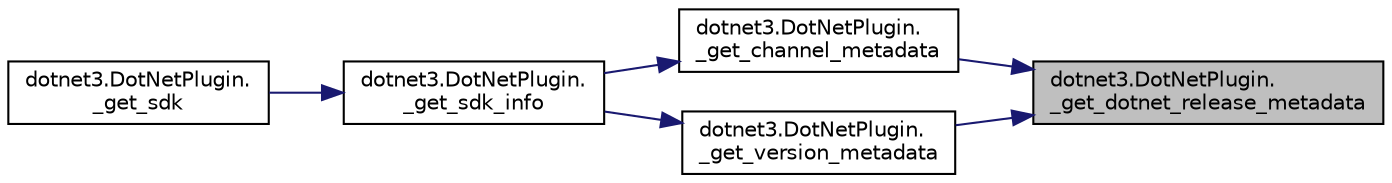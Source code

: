 digraph "dotnet3.DotNetPlugin._get_dotnet_release_metadata"
{
 // LATEX_PDF_SIZE
  edge [fontname="Helvetica",fontsize="10",labelfontname="Helvetica",labelfontsize="10"];
  node [fontname="Helvetica",fontsize="10",shape=record];
  rankdir="RL";
  Node1 [label="dotnet3.DotNetPlugin.\l_get_dotnet_release_metadata",height=0.2,width=0.4,color="black", fillcolor="grey75", style="filled", fontcolor="black",tooltip=" "];
  Node1 -> Node2 [dir="back",color="midnightblue",fontsize="10",style="solid",fontname="Helvetica"];
  Node2 [label="dotnet3.DotNetPlugin.\l_get_channel_metadata",height=0.2,width=0.4,color="black", fillcolor="white", style="filled",URL="$classdotnet3_1_1_dot_net_plugin.html#aca78525d202ce3cbe91cc807649ef60f",tooltip=" "];
  Node2 -> Node3 [dir="back",color="midnightblue",fontsize="10",style="solid",fontname="Helvetica"];
  Node3 [label="dotnet3.DotNetPlugin.\l_get_sdk_info",height=0.2,width=0.4,color="black", fillcolor="white", style="filled",URL="$classdotnet3_1_1_dot_net_plugin.html#ac23a832e28d57ef05998c9d1900179a5",tooltip=" "];
  Node3 -> Node4 [dir="back",color="midnightblue",fontsize="10",style="solid",fontname="Helvetica"];
  Node4 [label="dotnet3.DotNetPlugin.\l_get_sdk",height=0.2,width=0.4,color="black", fillcolor="white", style="filled",URL="$classdotnet3_1_1_dot_net_plugin.html#abf6332bbcc761eb3b072a33634fdbaf1",tooltip=" "];
  Node1 -> Node5 [dir="back",color="midnightblue",fontsize="10",style="solid",fontname="Helvetica"];
  Node5 [label="dotnet3.DotNetPlugin.\l_get_version_metadata",height=0.2,width=0.4,color="black", fillcolor="white", style="filled",URL="$classdotnet3_1_1_dot_net_plugin.html#aae35d5b42043c15622ccfd70d851b3f4",tooltip=" "];
  Node5 -> Node3 [dir="back",color="midnightblue",fontsize="10",style="solid",fontname="Helvetica"];
}
